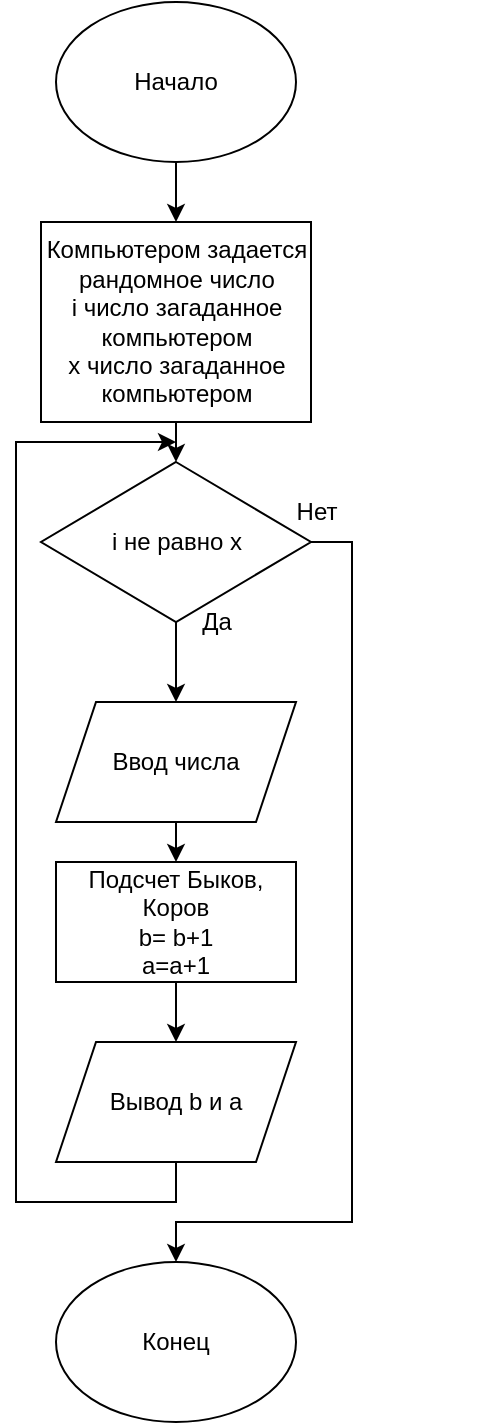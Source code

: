 <mxfile version="20.8.16" type="device"><diagram id="SETdATuO6pLt5z87mrXS" name="Страница 1"><mxGraphModel dx="1434" dy="796" grid="1" gridSize="10" guides="1" tooltips="1" connect="1" arrows="1" fold="1" page="1" pageScale="1" pageWidth="827" pageHeight="1169" math="0" shadow="0"><root><mxCell id="0"/><mxCell id="1" parent="0"/><mxCell id="I6rkhF7IVlMgc5qjQZIe-3" style="edgeStyle=orthogonalEdgeStyle;rounded=0;orthogonalLoop=1;jettySize=auto;html=1;exitX=0.5;exitY=1;exitDx=0;exitDy=0;entryX=0.5;entryY=0;entryDx=0;entryDy=0;" parent="1" source="I6rkhF7IVlMgc5qjQZIe-1" target="I6rkhF7IVlMgc5qjQZIe-2" edge="1"><mxGeometry relative="1" as="geometry"/></mxCell><mxCell id="I6rkhF7IVlMgc5qjQZIe-1" value="Начало" style="ellipse;whiteSpace=wrap;html=1;" parent="1" vertex="1"><mxGeometry x="340" y="20" width="120" height="80" as="geometry"/></mxCell><mxCell id="I6rkhF7IVlMgc5qjQZIe-5" style="edgeStyle=orthogonalEdgeStyle;rounded=0;orthogonalLoop=1;jettySize=auto;html=1;exitX=0.5;exitY=1;exitDx=0;exitDy=0;entryX=0.5;entryY=0;entryDx=0;entryDy=0;" parent="1" source="I6rkhF7IVlMgc5qjQZIe-2" target="I6rkhF7IVlMgc5qjQZIe-4" edge="1"><mxGeometry relative="1" as="geometry"/></mxCell><mxCell id="I6rkhF7IVlMgc5qjQZIe-2" value="Компьютером задается рандомное число&lt;br&gt;i число загаданное компьютером&lt;br&gt;x число загаданное компьютером" style="rounded=0;whiteSpace=wrap;html=1;" parent="1" vertex="1"><mxGeometry x="332.5" y="130" width="135" height="100" as="geometry"/></mxCell><mxCell id="ltodiY7CON1bxkCGOgsl-5" style="edgeStyle=orthogonalEdgeStyle;rounded=0;orthogonalLoop=1;jettySize=auto;html=1;exitX=0.5;exitY=1;exitDx=0;exitDy=0;entryX=0.5;entryY=0;entryDx=0;entryDy=0;" edge="1" parent="1" source="I6rkhF7IVlMgc5qjQZIe-4" target="I6rkhF7IVlMgc5qjQZIe-10"><mxGeometry relative="1" as="geometry"/></mxCell><mxCell id="ltodiY7CON1bxkCGOgsl-9" style="edgeStyle=orthogonalEdgeStyle;rounded=0;orthogonalLoop=1;jettySize=auto;html=1;exitX=1;exitY=0.5;exitDx=0;exitDy=0;entryX=0.5;entryY=0;entryDx=0;entryDy=0;" edge="1" parent="1" source="I6rkhF7IVlMgc5qjQZIe-4" target="I6rkhF7IVlMgc5qjQZIe-7"><mxGeometry relative="1" as="geometry"><Array as="points"><mxPoint x="488" y="290"/><mxPoint x="488" y="630"/><mxPoint x="400" y="630"/></Array></mxGeometry></mxCell><mxCell id="I6rkhF7IVlMgc5qjQZIe-4" value="i не равно x" style="rhombus;whiteSpace=wrap;html=1;" parent="1" vertex="1"><mxGeometry x="332.5" y="250" width="135" height="80" as="geometry"/></mxCell><mxCell id="I6rkhF7IVlMgc5qjQZIe-7" value="Конец" style="ellipse;whiteSpace=wrap;html=1;" parent="1" vertex="1"><mxGeometry x="340" y="650" width="120" height="80" as="geometry"/></mxCell><mxCell id="1ZBvJV_ANnjRevUqfL-u-3" style="edgeStyle=orthogonalEdgeStyle;rounded=0;orthogonalLoop=1;jettySize=auto;html=1;exitX=0.5;exitY=1;exitDx=0;exitDy=0;entryX=0.5;entryY=0;entryDx=0;entryDy=0;" parent="1" source="I6rkhF7IVlMgc5qjQZIe-10" target="1ZBvJV_ANnjRevUqfL-u-1" edge="1"><mxGeometry relative="1" as="geometry"/></mxCell><mxCell id="I6rkhF7IVlMgc5qjQZIe-10" value="Ввод числа" style="shape=parallelogram;perimeter=parallelogramPerimeter;whiteSpace=wrap;html=1;fixedSize=1;" parent="1" vertex="1"><mxGeometry x="340" y="370" width="120" height="60" as="geometry"/></mxCell><mxCell id="1ZBvJV_ANnjRevUqfL-u-5" style="edgeStyle=orthogonalEdgeStyle;rounded=0;orthogonalLoop=1;jettySize=auto;html=1;exitX=0.5;exitY=1;exitDx=0;exitDy=0;entryX=0.5;entryY=0;entryDx=0;entryDy=0;" parent="1" source="1ZBvJV_ANnjRevUqfL-u-1" target="1ZBvJV_ANnjRevUqfL-u-4" edge="1"><mxGeometry relative="1" as="geometry"/></mxCell><mxCell id="1ZBvJV_ANnjRevUqfL-u-1" value="Подсчет Быков, Коров&lt;br&gt;b= b+1&lt;br&gt;a=a+1" style="rounded=0;whiteSpace=wrap;html=1;" parent="1" vertex="1"><mxGeometry x="340" y="450" width="120" height="60" as="geometry"/></mxCell><mxCell id="ltodiY7CON1bxkCGOgsl-7" style="edgeStyle=orthogonalEdgeStyle;rounded=0;orthogonalLoop=1;jettySize=auto;html=1;exitX=0.5;exitY=1;exitDx=0;exitDy=0;" edge="1" parent="1" source="1ZBvJV_ANnjRevUqfL-u-4"><mxGeometry relative="1" as="geometry"><mxPoint x="400" y="240" as="targetPoint"/><Array as="points"><mxPoint x="400" y="620"/><mxPoint x="320" y="620"/><mxPoint x="320" y="240"/></Array></mxGeometry></mxCell><mxCell id="1ZBvJV_ANnjRevUqfL-u-4" value="Вывод b и a" style="shape=parallelogram;perimeter=parallelogramPerimeter;whiteSpace=wrap;html=1;fixedSize=1;" parent="1" vertex="1"><mxGeometry x="340" y="540" width="120" height="60" as="geometry"/></mxCell><mxCell id="mLCgfEotXrQfiBuQD1xz-1" value="" style="endArrow=none;dashed=1;html=1;dashPattern=1 3;strokeWidth=2;rounded=0;exitX=1;exitY=0.5;exitDx=0;exitDy=0;startArrow=none;" parent="1" edge="1"><mxGeometry width="50" height="50" relative="1" as="geometry"><mxPoint x="560" y="470" as="sourcePoint"/><mxPoint x="560" y="470" as="targetPoint"/></mxGeometry></mxCell><mxCell id="ltodiY7CON1bxkCGOgsl-4" value="Нет" style="text;html=1;align=center;verticalAlign=middle;resizable=0;points=[];autosize=1;strokeColor=none;fillColor=none;" vertex="1" parent="1"><mxGeometry x="450" y="260" width="40" height="30" as="geometry"/></mxCell><mxCell id="ltodiY7CON1bxkCGOgsl-6" value="Да" style="text;html=1;align=center;verticalAlign=middle;resizable=0;points=[];autosize=1;strokeColor=none;fillColor=none;" vertex="1" parent="1"><mxGeometry x="400" y="315" width="40" height="30" as="geometry"/></mxCell></root></mxGraphModel></diagram></mxfile>